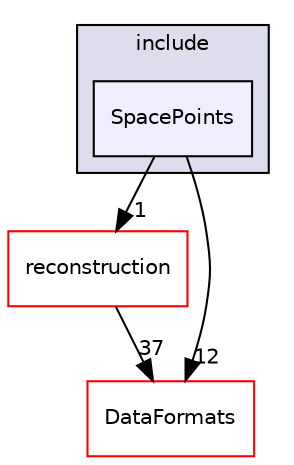 digraph "/home/travis/build/AliceO2Group/AliceO2/Detectors/TPC/calibration/SpacePoints/include/SpacePoints" {
  bgcolor=transparent;
  compound=true
  node [ fontsize="10", fontname="Helvetica"];
  edge [ labelfontsize="10", labelfontname="Helvetica"];
  subgraph clusterdir_2055e8b9f766f2ecf35205bcfa7b602c {
    graph [ bgcolor="#ddddee", pencolor="black", label="include" fontname="Helvetica", fontsize="10", URL="dir_2055e8b9f766f2ecf35205bcfa7b602c.html"]
  dir_80fe905438b505ae8657607966343586 [shape=box, label="SpacePoints", style="filled", fillcolor="#eeeeff", pencolor="black", URL="dir_80fe905438b505ae8657607966343586.html"];
  }
  dir_a5de047958dd458e809773c6ffaa8478 [shape=box label="reconstruction" color="red" URL="dir_a5de047958dd458e809773c6ffaa8478.html"];
  dir_2171f7ec022c5423887b07c69b2f5b48 [shape=box label="DataFormats" color="red" URL="dir_2171f7ec022c5423887b07c69b2f5b48.html"];
  dir_a5de047958dd458e809773c6ffaa8478->dir_2171f7ec022c5423887b07c69b2f5b48 [headlabel="37", labeldistance=1.5 headhref="dir_000363_000076.html"];
  dir_80fe905438b505ae8657607966343586->dir_a5de047958dd458e809773c6ffaa8478 [headlabel="1", labeldistance=1.5 headhref="dir_000586_000363.html"];
  dir_80fe905438b505ae8657607966343586->dir_2171f7ec022c5423887b07c69b2f5b48 [headlabel="12", labeldistance=1.5 headhref="dir_000586_000076.html"];
}
